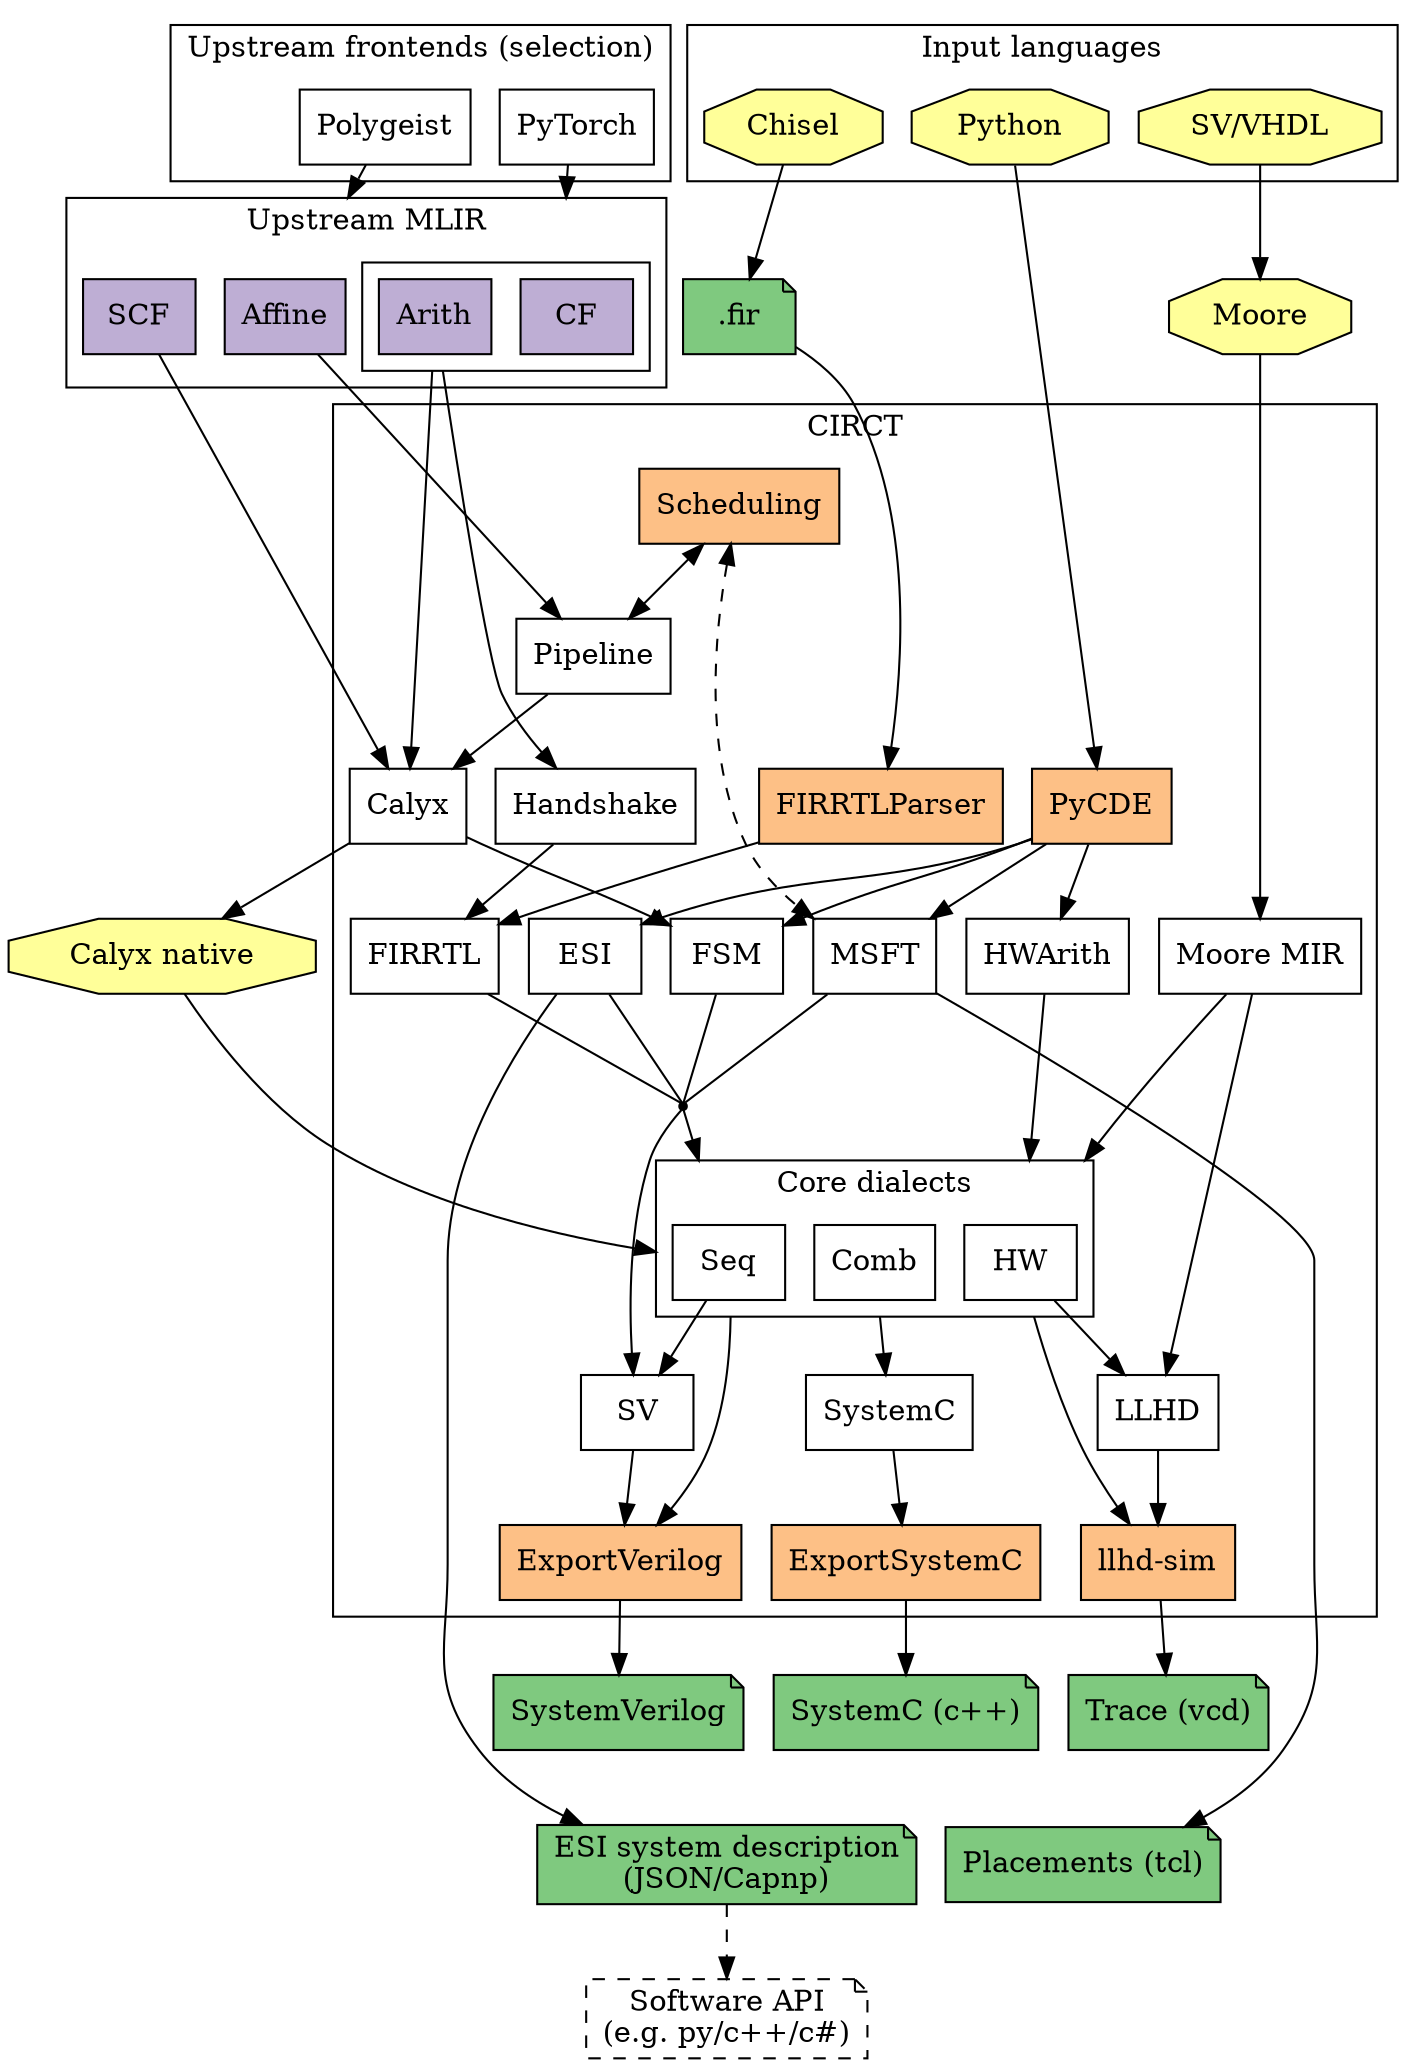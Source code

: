 digraph G {
  // Note: Remember to run the circt/utils/update-docs-dialects.sh script after
  // modifying this file to regenerate the .svg and .png renders of the graph.
  rankdir = TB
  splines=spline
  node [shape=box style=filled fillcolor="white"]
  nodesep=0.2 // horizontal compression
  ranksep=0.5 // vertical compression
  compound=true

  // MLIR frontends
  subgraph cluster_mlir_frontends {
    label = "Upstream frontends (selection)"
    PyTorch
    Polygeist
  }

  // MLIR dialects
  subgraph cluster_mlir {
    label = "Upstream MLIR";
    node [fillcolor="#beaed4"]
    SCF Affine
    subgraph cluster_std_arith_dialect {
      label = ""
      CF
      Arith
    }
  }
  PyTorch -> CF [lhead=cluster_mlir]
  Polygeist -> Affine [lhead=cluster_mlir]

  subgraph cluster_circt {
    label = "CIRCT"
    // Internal frontend tools
    subgraph frontend_internal_tools{
      node [fillcolor="#fdc086"]
      FIRRTLParser
      PyCDE [URL="https://circt.llvm.org/docs/PyCDE/"]
      Scheduling [URL="https://circt.llvm.org/docs/Scheduling/"]
    }

    // CIRCT dialects
    Handshake [URL="https://circt.llvm.org/docs/Dialects/Handshake/"]
    Calyx [URL="https://circt.llvm.org/docs/Dialects/Calyx/"]
    FIRRTL [URL="https://circt.llvm.org/docs/Dialects/FIRRTL/"]
    Pipeline [URL="https://circt.llvm.org/docs/Dialects/Pipeline/"]
    MSFT [URL="https://circt.llvm.org/docs/Dialects/MSFT/"]
    ESI [URL="https://circt.llvm.org/docs/Dialects/ESI/"]
    FSM [URL="https://circt.llvm.org/docs/Dialects/FSM/"]
    HWArith [URL="https://circt.llvm.org/docs/Dialects/HWArith/"]
    MooreMIR [URL="https://circt.llvm.org/docs/Dialects/Moore/", label="Moore MIR"]

    // Intermediate node to target when lowering to both SV and Core dialects
    lower_to_sv_and_core [shape=point label="" fillcolor=black]

    // Invisible node to make space for RTL cluster's incoming edges.
    space_above_RTL [style = invis, label=""]

    // Core dialects
    subgraph cluster_RTL {
      label = "Core dialects"
      Seq [URL="https://circt.llvm.org/docs/Dialects/Seq/"]
      HW [URL="https://circt.llvm.org/docs/Dialects/HW/"]
      Comb [URL="https://circt.llvm.org/docs/Dialects/Comb/"]
    }
    LLHD [URL="https://circt.llvm.org/docs/Dialects/LLHD/"]

    // Backend dialects
    SV [URL="https://circt.llvm.org/docs/Dialects/SV/"]
    SystemC [URL="https://circt.llvm.org/docs/Dialects/SystemC/"]

    subgraph backend_internal_tools{
      node [fillcolor="#fdc086"]
      llhd_sim [label="llhd-sim"]
      ExportSystemC
      ExportVerilog [URL="https://circt.llvm.org/docs/VerilogGeneration/"]
    }
  }

  // External tools
  subgraph external_tools {
    node [shape=octagon fillcolor="#ffff99"]
    Moore 
    Calyx_native [label="Calyx native"]
  }

  FIRFile [label=".fir" fillcolor="#7fc97f" shape="note"]

  subgraph cluster_input_langs {
    label = "Input languages"
    node [shape=octagon fillcolor="#ffff99"]
    Chisel
    SVVHDL [label="SV/VHDL"]
    PyFile [label="Python"]
  }

  // Output file formats
  subgraph output_file_formats {
    node [fillcolor="#7fc97f" shape="note"]
    VCDTrace [label="Trace (vcd)"]
    SystemCFile [label="SystemC (c++)"]
    SVFile [label="SystemVerilog"]
    ServiceDesc [label="ESI system description\n(JSON/Capnp)"]
    SoftwareAPI [label="Software API\n(e.g. py/c++/c#)" style=dashed]
    TCL [label="Placements (tcl)"]
  }

  // ===== Connections =====
  // Dialect conversions
  SCF -> Calyx
  Affine -> Pipeline
  Pipeline -> Calyx
  Arith -> {Handshake Calyx} [ltail=cluster_std_arith_dialect]

  Handshake -> FIRRTL
  Calyx -> FSM

  // Things that lower into a subset of the RTL-like dialects. Cluster these
  // together to avoid a massive clutter.
  {HWArith MooreMIR} -> HW [lhead=cluster_RTL]
  {ESI MSFT FIRRTL FSM} -> lower_to_sv_and_core [arrowhead=none]
  lower_to_sv_and_core -> SV
  lower_to_sv_and_core -> Seq [lhead=cluster_RTL]
  Seq -> SV
  {HW MooreMIR} -> LLHD
  Comb -> SystemC [ltail=cluster_RTL]
  ExportVerilog -> SVFile

  // Tool flows
  Scheduling -> Pipeline [dir=both]
  Chisel -> FIRFile
  FIRFile -> FIRRTLParser
  FIRRTLParser -> FIRRTL
  SystemC -> ExportSystemC
  ExportSystemC -> SystemCFile
  SV -> ExportVerilog
  Seq -> ExportVerilog [ltail=cluster_RTL]
  HW -> llhd_sim [ltail=cluster_RTL]
  SVVHDL -> Moore [weight=999]
  Moore -> MooreMIR
  Calyx -> Calyx_native
  Calyx_native -> Seq [lhead=cluster_RTL]
  LLHD -> llhd_sim
  llhd_sim -> VCDTrace
  //ESI -> CapNProto
  ESI -> ServiceDesc
  MSFT -> TCL
  PyFile -> PyCDE
  PyCDE -> {ESI MSFT HWArith FSM}
  Scheduling -> MSFT [dir=both, style=dashed]
  ServiceDesc -> SoftwareAPI [style=dashed]

  // ====== Some fake edges to coerce a good layout ======
  // Note: Modify these if you make changes to the above diagram, and things
  // start looking weird.

  // Leave one rank free above the RTL cluster to improve routing of incoming
  // edges.
  {FIRRTL FSM ESI MSFT HWArith MooreMIR} -> space_above_RTL [weight=999, style=invis]
  space_above_RTL -> {Seq HW Comb} [lhead=cluster_RTL, weight=999, style=invis]

  // Fix the following sink nodes below the CIRCT cluster
  SystemCFile -> {TCL ServiceDesc} [weight=999 style=invis]

  // Better organize the top.
  {PyTorch Polygeist Chisel} -> CF [weight=999 style=invis]
  FIRFile -> Scheduling [weight=999 style=invis]
}
